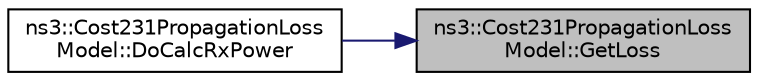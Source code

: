 digraph "ns3::Cost231PropagationLossModel::GetLoss"
{
 // LATEX_PDF_SIZE
  edge [fontname="Helvetica",fontsize="10",labelfontname="Helvetica",labelfontsize="10"];
  node [fontname="Helvetica",fontsize="10",shape=record];
  rankdir="RL";
  Node1 [label="ns3::Cost231PropagationLoss\lModel::GetLoss",height=0.2,width=0.4,color="black", fillcolor="grey75", style="filled", fontcolor="black",tooltip="Get the propagation loss."];
  Node1 -> Node2 [dir="back",color="midnightblue",fontsize="10",style="solid",fontname="Helvetica"];
  Node2 [label="ns3::Cost231PropagationLoss\lModel::DoCalcRxPower",height=0.2,width=0.4,color="black", fillcolor="white", style="filled",URL="$classns3_1_1_cost231_propagation_loss_model.html#a6b88bfa8d006995cae05650ab5b15e46",tooltip="Returns the Rx Power taking into account only the particular PropagationLossModel."];
}
